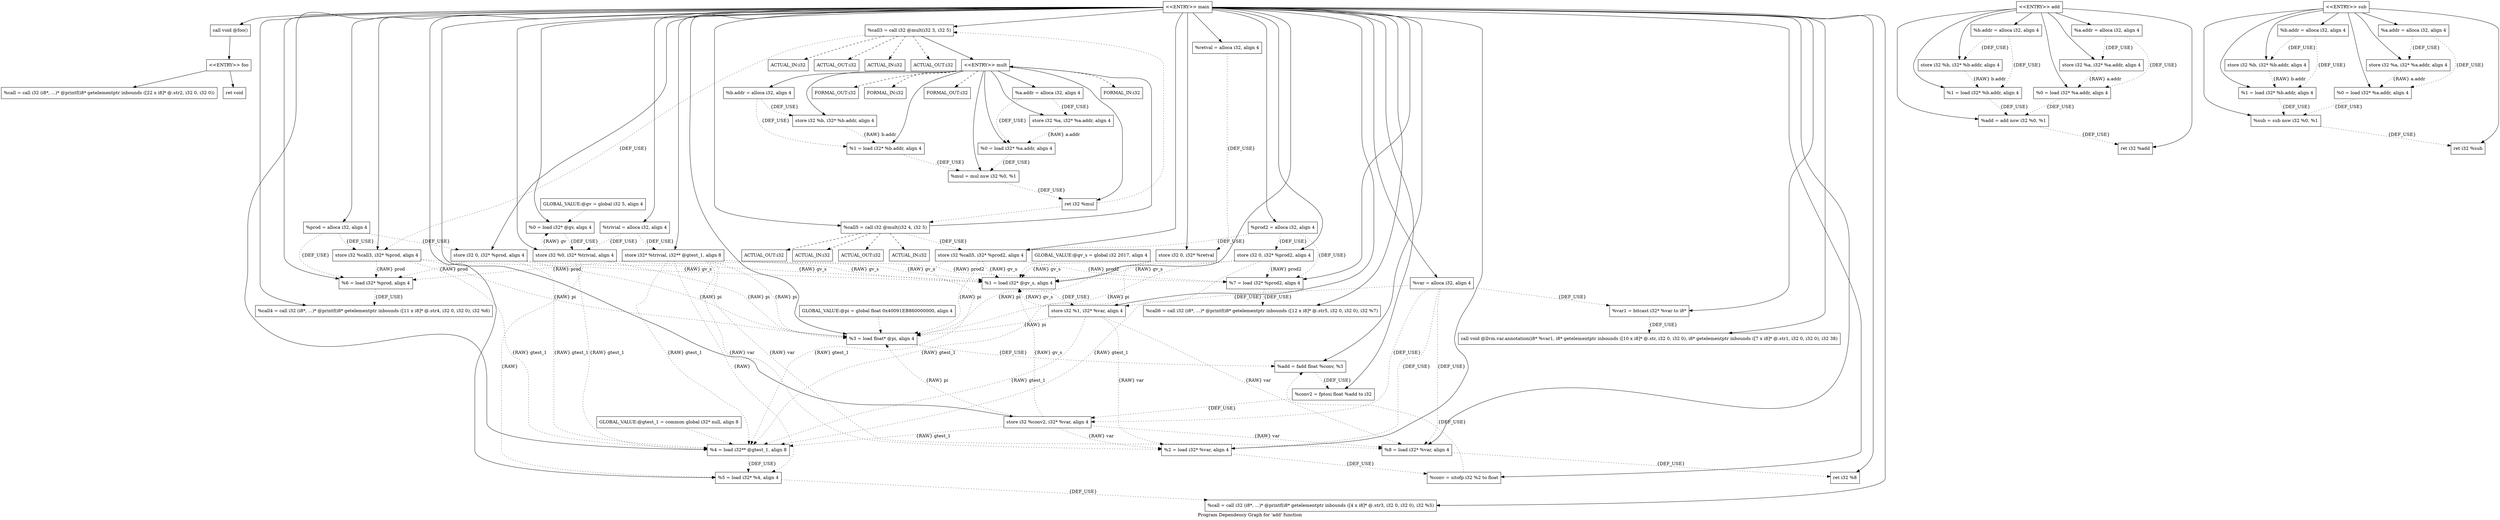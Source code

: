 digraph "Program Dependency Graph for 'add' function" {
	label="Program Dependency Graph for 'add' function";

	Node0x2bebbe0 [shape=record,label="{\<\<ENTRY\>\> foo}"];
	Node0x2bebbe0 -> Node0x2bebc50;
	Node0x2bebbe0 -> Node0x2bebcc0;
	Node0x2bebc50 [shape=record,label="{  %call = call i32 (i8*, ...)* @printf(i8* getelementptr inbounds ([22 x i8]* @.str2, i32 0, i32 0))}"];
	Node0x2bebcc0 [shape=record,label="{  ret void}"];
	Node0x2bed790 [shape=record,label="{  %a.addr = alloca i32, align 4}"];
	Node0x2bed790 -> Node0x2bed800[style=dotted,label = "{DEF_USE}" ];
	Node0x2bed790 -> Node0x2bebd30[style=dotted,label = "{DEF_USE}" ];
	Node0x2bed800 [shape=record,label="{  store i32 %a, i32* %a.addr, align 4}"];
	Node0x2bed800 -> Node0x2bebd30[style=dotted,label = "{RAW} a.addr"];
	Node0x2bebd30 [shape=record,label="{  %0 = load i32* %a.addr, align 4}"];
	Node0x2bebd30 -> Node0x2bedaf0[style=dotted,label = "{DEF_USE}" ];
	Node0x2bed8e0 [shape=record,label="{  %b.addr = alloca i32, align 4}"];
	Node0x2bed8e0 -> Node0x2bed950[style=dotted,label = "{DEF_USE}" ];
	Node0x2bed8e0 -> Node0x2bed9c0[style=dotted,label = "{DEF_USE}" ];
	Node0x2bed950 [shape=record,label="{  store i32 %b, i32* %b.addr, align 4}"];
	Node0x2bed950 -> Node0x2bed9c0[style=dotted,label = "{RAW} b.addr"];
	Node0x2bed9c0 [shape=record,label="{  %1 = load i32* %b.addr, align 4}"];
	Node0x2bed9c0 -> Node0x2bedaf0[style=dotted,label = "{DEF_USE}" ];
	Node0x2bedaf0 [shape=record,label="{  %add = add nsw i32 %0, %1}"];
	Node0x2bedaf0 -> Node0x2bedba0[style=dotted,label = "{DEF_USE}" ];
	Node0x2bedba0 [shape=record,label="{  ret i32 %add}"];
	Node0x2bedc30 [shape=record,label="{\<\<ENTRY\>\> add}"];
	Node0x2bedc30 -> Node0x2bed790;
	Node0x2bedc30 -> Node0x2bed8e0;
	Node0x2bedc30 -> Node0x2bed800;
	Node0x2bedc30 -> Node0x2bed950;
	Node0x2bedc30 -> Node0x2bebd30;
	Node0x2bedc30 -> Node0x2bed9c0;
	Node0x2bedc30 -> Node0x2bedaf0;
	Node0x2bedc30 -> Node0x2bedba0;
	Node0x2bef780 [shape=record,label="{  %a.addr = alloca i32, align 4}"];
	Node0x2bef780 -> Node0x2bef7f0[style=dotted,label = "{DEF_USE}" ];
	Node0x2bef780 -> Node0x2bef860[style=dotted,label = "{DEF_USE}" ];
	Node0x2bef7f0 [shape=record,label="{  store i32 %a, i32* %a.addr, align 4}"];
	Node0x2bef7f0 -> Node0x2bef860[style=dotted,label = "{RAW} a.addr"];
	Node0x2bef860 [shape=record,label="{  %0 = load i32* %a.addr, align 4}"];
	Node0x2bef860 -> Node0x2befb20[style=dotted,label = "{DEF_USE}" ];
	Node0x2bef900 [shape=record,label="{  %b.addr = alloca i32, align 4}"];
	Node0x2bef900 -> Node0x2bef970[style=dotted,label = "{DEF_USE}" ];
	Node0x2bef900 -> Node0x2beda30[style=dotted,label = "{DEF_USE}" ];
	Node0x2bef970 [shape=record,label="{  store i32 %b, i32* %b.addr, align 4}"];
	Node0x2bef970 -> Node0x2beda30[style=dotted,label = "{RAW} b.addr"];
	Node0x2beda30 [shape=record,label="{  %1 = load i32* %b.addr, align 4}"];
	Node0x2beda30 -> Node0x2befb20[style=dotted,label = "{DEF_USE}" ];
	Node0x2befb20 [shape=record,label="{  %sub = sub nsw i32 %0, %1}"];
	Node0x2befb20 -> Node0x2befb90[style=dotted,label = "{DEF_USE}" ];
	Node0x2befb90 [shape=record,label="{  ret i32 %sub}"];
	Node0x2befc20 [shape=record,label="{\<\<ENTRY\>\> sub}"];
	Node0x2befc20 -> Node0x2bef780;
	Node0x2befc20 -> Node0x2bef900;
	Node0x2befc20 -> Node0x2bef7f0;
	Node0x2befc20 -> Node0x2bef970;
	Node0x2befc20 -> Node0x2bef860;
	Node0x2befc20 -> Node0x2beda30;
	Node0x2befc20 -> Node0x2befb20;
	Node0x2befc20 -> Node0x2befb90;
	Node0x2bf1650 [shape=record,label="{  %a.addr = alloca i32, align 4}"];
	Node0x2bf1650 -> Node0x2bf16c0[style=dotted,label = "{DEF_USE}" ];
	Node0x2bf1650 -> Node0x2bf1730[style=dotted,label = "{DEF_USE}" ];
	Node0x2bf16c0 [shape=record,label="{  store i32 %a, i32* %a.addr, align 4}"];
	Node0x2bf16c0 -> Node0x2bf1730[style=dotted,label = "{RAW} a.addr"];
	Node0x2bf1730 [shape=record,label="{  %0 = load i32* %a.addr, align 4}"];
	Node0x2bf1730 -> Node0x2bf1950[style=dotted,label = "{DEF_USE}" ];
	Node0x2bf17d0 [shape=record,label="{  %b.addr = alloca i32, align 4}"];
	Node0x2bf17d0 -> Node0x2bf1840[style=dotted,label = "{DEF_USE}" ];
	Node0x2bf17d0 -> Node0x2bf18b0[style=dotted,label = "{DEF_USE}" ];
	Node0x2bf1840 [shape=record,label="{  store i32 %b, i32* %b.addr, align 4}"];
	Node0x2bf1840 -> Node0x2bf18b0[style=dotted,label = "{RAW} b.addr"];
	Node0x2bf18b0 [shape=record,label="{  %1 = load i32* %b.addr, align 4}"];
	Node0x2bf18b0 -> Node0x2bf1950[style=dotted,label = "{DEF_USE}" ];
	Node0x2bf1950 [shape=record,label="{  %mul = mul nsw i32 %0, %1}"];
	Node0x2bf1950 -> Node0x2bf1a00[style=dotted,label = "{DEF_USE}" ];
	Node0x2bf1a00 [shape=record,label="{  ret i32 %mul}"];
	Node0x2bf1a00 -> Node0x2bfb820[style=dotted];
	Node0x2bf1a00 -> Node0x2bfc470[style=dotted];
	Node0x2bf1a90 [shape=record,label="{\<\<ENTRY\>\> mult}"];
	Node0x2bf1a90 -> Node0x2bf1650;
	Node0x2bf1a90 -> Node0x2bf17d0;
	Node0x2bf1a90 -> Node0x2bf16c0;
	Node0x2bf1a90 -> Node0x2bf1840;
	Node0x2bf1a90 -> Node0x2bf1730;
	Node0x2bf1a90 -> Node0x2bf18b0;
	Node0x2bf1a90 -> Node0x2bf1950;
	Node0x2bf1a90 -> Node0x2bf1a00;
	Node0x2bf1a90 -> Node0x2bfa9d0[style=dashed];
	Node0x2bf1a90 -> Node0x2bfae50[style=dashed];
	Node0x2bf1a90 -> Node0x2bfae80[style=dashed];
	Node0x2bf1a90 -> Node0x2bf73a0[style=dashed];
	Node0x2bf7c30 [shape=record,label="{  %retval = alloca i32, align 4}"];
	Node0x2bf7c30 -> Node0x2bf7ca0[style=dotted,label = "{DEF_USE}" ];
	Node0x2bf7ca0 [shape=record,label="{  store i32 0, i32* %retval}"];
	Node0x2bf7ca0 -> Node0x2befa90[style=dotted,label = "{RAW} gv_s"];
	Node0x2bf7ca0 -> Node0x2bf8c60[style=dotted,label = "{RAW} pi"];
	Node0x2bf7ca0 -> Node0x2bf8d40[style=dotted,label = "{RAW} gtest_1"];
	Node0x2bf7d10 [shape=record,label="{GLOBAL_VALUE:@gv = global i32 5, align 4}"];
	Node0x2bf7d10 -> Node0x2bf7d80[style=dotted];
	Node0x2bf7d80 [shape=record,label="{  %0 = load i32* @gv, align 4}"];
	Node0x2bf7d80 -> Node0x2bf8e20[style=dotted,label = "{DEF_USE}" ];
	Node0x2befa20 [shape=record,label="{GLOBAL_VALUE:@gv_s = global i32 2017, align 4}"];
	Node0x2befa20 -> Node0x2befa90[style=dotted];
	Node0x2befa90 [shape=record,label="{  %1 = load i32* @gv_s, align 4}"];
	Node0x2befa90 -> Node0x2bf9030[style=dotted,label = "{DEF_USE}" ];
	Node0x2befac0 [shape=record,label="{GLOBAL_VALUE:@pi = global float 0x40091EB860000000, align 4}"];
	Node0x2befac0 -> Node0x2bf8c60[style=dotted];
	Node0x2bf8c60 [shape=record,label="{  %3 = load float* @pi, align 4}"];
	Node0x2bf8c60 -> Node0x2bf9a40[style=dotted,label = "{DEF_USE}" ];
	Node0x2bf8cd0 [shape=record,label="{GLOBAL_VALUE:@gtest_1 = common global i32* null, align 8}"];
	Node0x2bf8cd0 -> Node0x2bf8d40[style=dotted];
	Node0x2bf8d40 [shape=record,label="{  %4 = load i32** @gtest_1, align 8}"];
	Node0x2bf8d40 -> Node0x2bf95e0[style=dotted,label = "{DEF_USE}" ];
	Node0x2bf8db0 [shape=record,label="{  %trivial = alloca i32, align 4}"];
	Node0x2bf8db0 -> Node0x2bf8e20[style=dotted,label = "{DEF_USE}" ];
	Node0x2bf8db0 -> Node0x2bf8eb0[style=dotted,label = "{DEF_USE}" ];
	Node0x2bf8e20 [shape=record,label="{  store i32 %0, i32* %trivial, align 4}"];
	Node0x2bf8e20 -> Node0x2bf7d80[style=dotted,label = "{RAW} gv"];
	Node0x2bf8e20 -> Node0x2befa90[style=dotted,label = "{RAW} gv_s"];
	Node0x2bf8e20 -> Node0x2bf8c60[style=dotted,label = "{RAW} pi"];
	Node0x2bf8e20 -> Node0x2bf8d40[style=dotted,label = "{RAW} gtest_1"];
	Node0x2bf8e20 -> Node0x2bf95e0[style=dotted,label = "{RAW} "];
	Node0x2bf8eb0 [shape=record,label="{  store i32* %trivial, i32** @gtest_1, align 8}"];
	Node0x2bf8eb0 -> Node0x2befa90[style=dotted,label = "{RAW} gv_s"];
	Node0x2bf8eb0 -> Node0x2bf90d0[style=dotted,label = "{RAW} var"];
	Node0x2bf8eb0 -> Node0x2bf8c60[style=dotted,label = "{RAW} pi"];
	Node0x2bf8eb0 -> Node0x2bf8d40[style=dotted,label = "{RAW} gtest_1"];
	Node0x2bf8eb0 -> Node0x2bf95e0[style=dotted,label = "{RAW} "];
	Node0x2bf8eb0 -> Node0x2bf9450[style=dotted,label = "{RAW} prod"];
	Node0x2bf8eb0 -> Node0x2bf9610[style=dotted,label = "{RAW} prod2"];
	Node0x2bf8eb0 -> Node0x2bf91d0[style=dotted,label = "{RAW} var"];
	Node0x2bf8f50 [shape=record,label="{  %var = alloca i32, align 4}"];
	Node0x2bf8f50 -> Node0x2bf8fc0[style=dotted,label = "{DEF_USE}" ];
	Node0x2bf8f50 -> Node0x2bf9030[style=dotted,label = "{DEF_USE}" ];
	Node0x2bf8f50 -> Node0x2bf90d0[style=dotted,label = "{DEF_USE}" ];
	Node0x2bf8f50 -> Node0x2bf90a0[style=dotted,label = "{DEF_USE}" ];
	Node0x2bf8f50 -> Node0x2bf91d0[style=dotted,label = "{DEF_USE}" ];
	Node0x2bf8fc0 [shape=record,label="{  %var1 = bitcast i32* %var to i8*}"];
	Node0x2bf8fc0 -> Node0x2bf9860[style=dotted,label = "{DEF_USE}" ];
	Node0x2bf9030 [shape=record,label="{  store i32 %1, i32* %var, align 4}"];
	Node0x2bf9030 -> Node0x2befa90[style=dotted,label = "{RAW} gv_s"];
	Node0x2bf9030 -> Node0x2bf90d0[style=dotted,label = "{RAW} var"];
	Node0x2bf9030 -> Node0x2bf8c60[style=dotted,label = "{RAW} pi"];
	Node0x2bf9030 -> Node0x2bf8d40[style=dotted,label = "{RAW} gtest_1"];
	Node0x2bf9030 -> Node0x2bf91d0[style=dotted,label = "{RAW} var"];
	Node0x2bf90d0 [shape=record,label="{  %2 = load i32* %var, align 4}"];
	Node0x2bf90d0 -> Node0x2bf98f0[style=dotted,label = "{DEF_USE}" ];
	Node0x2bf90a0 [shape=record,label="{  store i32 %conv2, i32* %var, align 4}"];
	Node0x2bf90a0 -> Node0x2befa90[style=dotted,label = "{RAW} gv_s"];
	Node0x2bf90a0 -> Node0x2bf90d0[style=dotted,label = "{RAW} var"];
	Node0x2bf90a0 -> Node0x2bf8c60[style=dotted,label = "{RAW} pi"];
	Node0x2bf90a0 -> Node0x2bf8d40[style=dotted,label = "{RAW} gtest_1"];
	Node0x2bf90a0 -> Node0x2bf91d0[style=dotted,label = "{RAW} var"];
	Node0x2bf91d0 [shape=record,label="{  %8 = load i32* %var, align 4}"];
	Node0x2bf91d0 -> Node0x2bfc9e0[style=dotted,label = "{DEF_USE}" ];
	Node0x2bf92d0 [shape=record,label="{  %prod = alloca i32, align 4}"];
	Node0x2bf92d0 -> Node0x2bf9340[style=dotted,label = "{DEF_USE}" ];
	Node0x2bf92d0 -> Node0x2bf93b0[style=dotted,label = "{DEF_USE}" ];
	Node0x2bf92d0 -> Node0x2bf9450[style=dotted,label = "{DEF_USE}" ];
	Node0x2bf9340 [shape=record,label="{  store i32 0, i32* %prod, align 4}"];
	Node0x2bf9340 -> Node0x2befa90[style=dotted,label = "{RAW} gv_s"];
	Node0x2bf9340 -> Node0x2bf8c60[style=dotted,label = "{RAW} pi"];
	Node0x2bf9340 -> Node0x2bf8d40[style=dotted,label = "{RAW} gtest_1"];
	Node0x2bf9340 -> Node0x2bf9450[style=dotted,label = "{RAW} prod"];
	Node0x2bf93b0 [shape=record,label="{  store i32 %call3, i32* %prod, align 4}"];
	Node0x2bf93b0 -> Node0x2befa90[style=dotted,label = "{RAW} gv_s"];
	Node0x2bf93b0 -> Node0x2bf8c60[style=dotted,label = "{RAW} pi"];
	Node0x2bf93b0 -> Node0x2bf8d40[style=dotted,label = "{RAW} gtest_1"];
	Node0x2bf93b0 -> Node0x2bf9450[style=dotted,label = "{RAW} prod"];
	Node0x2bf9450 [shape=record,label="{  %6 = load i32* %prod, align 4}"];
	Node0x2bf9450 -> Node0x2bfb320[style=dotted,label = "{DEF_USE}" ];
	Node0x2bf9420 [shape=record,label="{  %prod2 = alloca i32, align 4}"];
	Node0x2bf9420 -> Node0x2bf9500[style=dotted,label = "{DEF_USE}" ];
	Node0x2bf9420 -> Node0x2bf9570[style=dotted,label = "{DEF_USE}" ];
	Node0x2bf9420 -> Node0x2bf9610[style=dotted,label = "{DEF_USE}" ];
	Node0x2bf9500 [shape=record,label="{  store i32 0, i32* %prod2, align 4}"];
	Node0x2bf9500 -> Node0x2befa90[style=dotted,label = "{RAW} gv_s"];
	Node0x2bf9500 -> Node0x2bf8c60[style=dotted,label = "{RAW} pi"];
	Node0x2bf9500 -> Node0x2bf8d40[style=dotted,label = "{RAW} gtest_1"];
	Node0x2bf9500 -> Node0x2bf9610[style=dotted,label = "{RAW} prod2"];
	Node0x2bf9570 [shape=record,label="{  store i32 %call5, i32* %prod2, align 4}"];
	Node0x2bf9570 -> Node0x2befa90[style=dotted,label = "{RAW} gv_s"];
	Node0x2bf9570 -> Node0x2bf8c60[style=dotted,label = "{RAW} pi"];
	Node0x2bf9570 -> Node0x2bf8d40[style=dotted,label = "{RAW} gtest_1"];
	Node0x2bf9570 -> Node0x2bf9610[style=dotted,label = "{RAW} prod2"];
	Node0x2bf9610 [shape=record,label="{  %7 = load i32* %prod2, align 4}"];
	Node0x2bf9610 -> Node0x2bfc620[style=dotted,label = "{DEF_USE}" ];
	Node0x2bf95e0 [shape=record,label="{  %5 = load i32* %4, align 4}"];
	Node0x2bf95e0 -> Node0x2bf9bc0[style=dotted,label = "{DEF_USE}" ];
	Node0x2bf9860 [shape=record,label="{  call void @llvm.var.annotation(i8* %var1, i8* getelementptr inbounds ([10 x i8]* @.str, i32 0, i32 0), i8* getelementptr inbounds ([7 x i8]* @.str1, i32 0, i32 0), i32 38)}"];
	Node0x2bf98f0 [shape=record,label="{  %conv = sitofp i32 %2 to float}"];
	Node0x2bf98f0 -> Node0x2bf9a40[style=dotted,label = "{DEF_USE}" ];
	Node0x2bf9a40 [shape=record,label="{  %add = fadd float %conv, %3}"];
	Node0x2bf9a40 -> Node0x2bf9af0[style=dotted,label = "{DEF_USE}" ];
	Node0x2bf9af0 [shape=record,label="{  %conv2 = fptosi float %add to i32}"];
	Node0x2bf9af0 -> Node0x2bf90a0[style=dotted,label = "{DEF_USE}" ];
	Node0x2bf9bc0 [shape=record,label="{  %call = call i32 (i8*, ...)* @printf(i8* getelementptr inbounds ([4 x i8]* @.str3, i32 0, i32 0), i32 %5)}"];
	Node0x2bf9920 [shape=record,label="{  call void @foo()}"];
	Node0x2bf9920 -> Node0x2bebbe0;
	Node0x2bfa9d0 [shape=record,label="{FORMAL_IN:i32}"];
	Node0x2bfae50 [shape=record,label="{FORMAL_OUT:i32}"];
	Node0x2bfae80 [shape=record,label="{FORMAL_IN:i32}"];
	Node0x2bf73a0 [shape=record,label="{FORMAL_OUT:i32}"];
	Node0x2bfb820 [shape=record,label="{  %call3 = call i32 @mult(i32 3, i32 5)}"];
	Node0x2bfb820 -> Node0x2bf1a90;
	Node0x2bfb820 -> Node0x2bfb210[style=dashed];
	Node0x2bfb820 -> Node0x2bfb2b0[style=dashed];
	Node0x2bfb820 -> Node0x2bfb280[style=dashed];
	Node0x2bfb820 -> Node0x2bfb3b0[style=dashed];
	Node0x2bfb820 -> Node0x2bf93b0[style=dotted,label = "{DEF_USE}" ];
	Node0x2bfb210 [shape=record,label="{ACTUAL_IN:i32}"];
	Node0x2bfb2b0 [shape=record,label="{ACTUAL_OUT:i32}"];
	Node0x2bfb280 [shape=record,label="{ACTUAL_IN:i32}"];
	Node0x2bfb3b0 [shape=record,label="{ACTUAL_OUT:i32}"];
	Node0x2bfb320 [shape=record,label="{  %call4 = call i32 (i8*, ...)* @printf(i8* getelementptr inbounds ([11 x i8]* @.str4, i32 0, i32 0), i32 %6)}"];
	Node0x2bfc470 [shape=record,label="{  %call5 = call i32 @mult(i32 4, i32 5)}"];
	Node0x2bfc470 -> Node0x2bf1a90;
	Node0x2bfc470 -> Node0x2bfc510[style=dashed];
	Node0x2bfc470 -> Node0x2bfc5b0[style=dashed];
	Node0x2bfc470 -> Node0x2bfc580[style=dashed];
	Node0x2bfc470 -> Node0x2bfc6b0[style=dashed];
	Node0x2bfc470 -> Node0x2bf9570[style=dotted,label = "{DEF_USE}" ];
	Node0x2bfc510 [shape=record,label="{ACTUAL_IN:i32}"];
	Node0x2bfc5b0 [shape=record,label="{ACTUAL_OUT:i32}"];
	Node0x2bfc580 [shape=record,label="{ACTUAL_IN:i32}"];
	Node0x2bfc6b0 [shape=record,label="{ACTUAL_OUT:i32}"];
	Node0x2bfc620 [shape=record,label="{  %call6 = call i32 (i8*, ...)* @printf(i8* getelementptr inbounds ([12 x i8]* @.str5, i32 0, i32 0), i32 %7)}"];
	Node0x2bfc9e0 [shape=record,label="{  ret i32 %8}"];
	Node0x2bfca50 [shape=record,label="{\<\<ENTRY\>\> main}"];
	Node0x2bfca50 -> Node0x2bf7c30;
	Node0x2bfca50 -> Node0x2bf8db0;
	Node0x2bfca50 -> Node0x2bf8f50;
	Node0x2bfca50 -> Node0x2bf92d0;
	Node0x2bfca50 -> Node0x2bf9420;
	Node0x2bfca50 -> Node0x2bf7ca0;
	Node0x2bfca50 -> Node0x2bf7d80;
	Node0x2bfca50 -> Node0x2bf8e20;
	Node0x2bfca50 -> Node0x2bf8fc0;
	Node0x2bfca50 -> Node0x2bf9860;
	Node0x2bfca50 -> Node0x2befa90;
	Node0x2bfca50 -> Node0x2bf9030;
	Node0x2bfca50 -> Node0x2bf90d0;
	Node0x2bfca50 -> Node0x2bf98f0;
	Node0x2bfca50 -> Node0x2bf8c60;
	Node0x2bfca50 -> Node0x2bf9a40;
	Node0x2bfca50 -> Node0x2bf9af0;
	Node0x2bfca50 -> Node0x2bf90a0;
	Node0x2bfca50 -> Node0x2bf8eb0;
	Node0x2bfca50 -> Node0x2bf8d40;
	Node0x2bfca50 -> Node0x2bf95e0;
	Node0x2bfca50 -> Node0x2bf9bc0;
	Node0x2bfca50 -> Node0x2bf9920;
	Node0x2bfca50 -> Node0x2bf9340;
	Node0x2bfca50 -> Node0x2bfb820;
	Node0x2bfca50 -> Node0x2bf93b0;
	Node0x2bfca50 -> Node0x2bf9450;
	Node0x2bfca50 -> Node0x2bfb320;
	Node0x2bfca50 -> Node0x2bf9500;
	Node0x2bfca50 -> Node0x2bfc470;
	Node0x2bfca50 -> Node0x2bf9570;
	Node0x2bfca50 -> Node0x2bf9610;
	Node0x2bfca50 -> Node0x2bfc620;
	Node0x2bfca50 -> Node0x2bf91d0;
	Node0x2bfca50 -> Node0x2bfc9e0;
}
